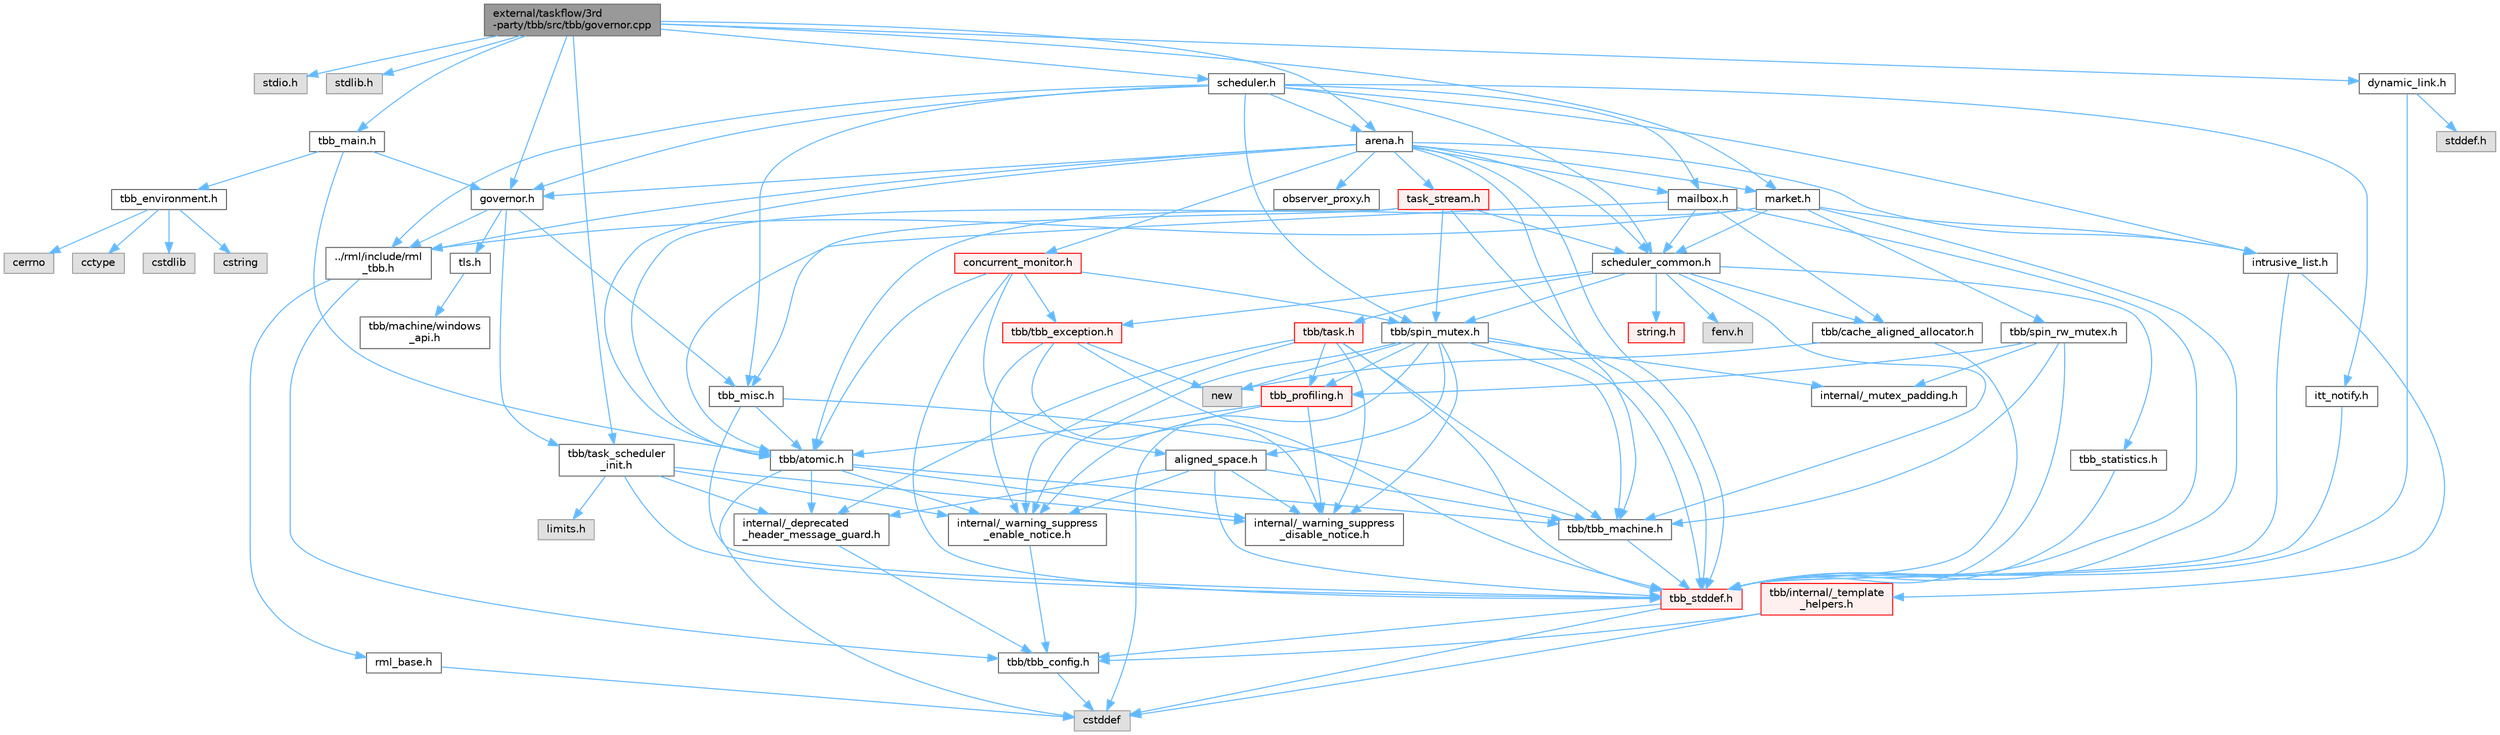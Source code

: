digraph "external/taskflow/3rd-party/tbb/src/tbb/governor.cpp"
{
 // LATEX_PDF_SIZE
  bgcolor="transparent";
  edge [fontname=Helvetica,fontsize=10,labelfontname=Helvetica,labelfontsize=10];
  node [fontname=Helvetica,fontsize=10,shape=box,height=0.2,width=0.4];
  Node1 [id="Node000001",label="external/taskflow/3rd\l-party/tbb/src/tbb/governor.cpp",height=0.2,width=0.4,color="gray40", fillcolor="grey60", style="filled", fontcolor="black",tooltip=" "];
  Node1 -> Node2 [id="edge1_Node000001_Node000002",color="steelblue1",style="solid",tooltip=" "];
  Node2 [id="Node000002",label="stdio.h",height=0.2,width=0.4,color="grey60", fillcolor="#E0E0E0", style="filled",tooltip=" "];
  Node1 -> Node3 [id="edge2_Node000001_Node000003",color="steelblue1",style="solid",tooltip=" "];
  Node3 [id="Node000003",label="stdlib.h",height=0.2,width=0.4,color="grey60", fillcolor="#E0E0E0", style="filled",tooltip=" "];
  Node1 -> Node4 [id="edge3_Node000001_Node000004",color="steelblue1",style="solid",tooltip=" "];
  Node4 [id="Node000004",label="governor.h",height=0.2,width=0.4,color="grey40", fillcolor="white", style="filled",URL="$governor_8h.html",tooltip=" "];
  Node4 -> Node5 [id="edge4_Node000004_Node000005",color="steelblue1",style="solid",tooltip=" "];
  Node5 [id="Node000005",label="tbb/task_scheduler\l_init.h",height=0.2,width=0.4,color="grey40", fillcolor="white", style="filled",URL="$task__scheduler__init_8h.html",tooltip=" "];
  Node5 -> Node6 [id="edge5_Node000005_Node000006",color="steelblue1",style="solid",tooltip=" "];
  Node6 [id="Node000006",label="internal/_deprecated\l_header_message_guard.h",height=0.2,width=0.4,color="grey40", fillcolor="white", style="filled",URL="$__deprecated__header__message__guard_8h.html",tooltip=" "];
  Node6 -> Node7 [id="edge6_Node000006_Node000007",color="steelblue1",style="solid",tooltip=" "];
  Node7 [id="Node000007",label="tbb/tbb_config.h",height=0.2,width=0.4,color="grey40", fillcolor="white", style="filled",URL="$tbb__config_8h.html",tooltip=" "];
  Node7 -> Node8 [id="edge7_Node000007_Node000008",color="steelblue1",style="solid",tooltip=" "];
  Node8 [id="Node000008",label="cstddef",height=0.2,width=0.4,color="grey60", fillcolor="#E0E0E0", style="filled",tooltip=" "];
  Node5 -> Node9 [id="edge8_Node000005_Node000009",color="steelblue1",style="solid",tooltip=" "];
  Node9 [id="Node000009",label="internal/_warning_suppress\l_enable_notice.h",height=0.2,width=0.4,color="grey40", fillcolor="white", style="filled",URL="$__warning__suppress__enable__notice_8h.html",tooltip=" "];
  Node9 -> Node7 [id="edge9_Node000009_Node000007",color="steelblue1",style="solid",tooltip=" "];
  Node5 -> Node10 [id="edge10_Node000005_Node000010",color="steelblue1",style="solid",tooltip=" "];
  Node10 [id="Node000010",label="tbb_stddef.h",height=0.2,width=0.4,color="red", fillcolor="#FFF0F0", style="filled",URL="$tbb__stddef_8h.html",tooltip=" "];
  Node10 -> Node7 [id="edge11_Node000010_Node000007",color="steelblue1",style="solid",tooltip=" "];
  Node10 -> Node8 [id="edge12_Node000010_Node000008",color="steelblue1",style="solid",tooltip=" "];
  Node5 -> Node12 [id="edge13_Node000005_Node000012",color="steelblue1",style="solid",tooltip=" "];
  Node12 [id="Node000012",label="limits.h",height=0.2,width=0.4,color="grey60", fillcolor="#E0E0E0", style="filled",tooltip=" "];
  Node5 -> Node13 [id="edge14_Node000005_Node000013",color="steelblue1",style="solid",tooltip=" "];
  Node13 [id="Node000013",label="internal/_warning_suppress\l_disable_notice.h",height=0.2,width=0.4,color="grey40", fillcolor="white", style="filled",URL="$__warning__suppress__disable__notice_8h.html",tooltip=" "];
  Node4 -> Node14 [id="edge15_Node000004_Node000014",color="steelblue1",style="solid",tooltip=" "];
  Node14 [id="Node000014",label="../rml/include/rml\l_tbb.h",height=0.2,width=0.4,color="grey40", fillcolor="white", style="filled",URL="$rml__tbb_8h.html",tooltip=" "];
  Node14 -> Node7 [id="edge16_Node000014_Node000007",color="steelblue1",style="solid",tooltip=" "];
  Node14 -> Node15 [id="edge17_Node000014_Node000015",color="steelblue1",style="solid",tooltip=" "];
  Node15 [id="Node000015",label="rml_base.h",height=0.2,width=0.4,color="grey40", fillcolor="white", style="filled",URL="$rml__base_8h.html",tooltip=" "];
  Node15 -> Node8 [id="edge18_Node000015_Node000008",color="steelblue1",style="solid",tooltip=" "];
  Node4 -> Node16 [id="edge19_Node000004_Node000016",color="steelblue1",style="solid",tooltip=" "];
  Node16 [id="Node000016",label="tbb_misc.h",height=0.2,width=0.4,color="grey40", fillcolor="white", style="filled",URL="$tbb__misc_8h.html",tooltip=" "];
  Node16 -> Node10 [id="edge20_Node000016_Node000010",color="steelblue1",style="solid",tooltip=" "];
  Node16 -> Node17 [id="edge21_Node000016_Node000017",color="steelblue1",style="solid",tooltip=" "];
  Node17 [id="Node000017",label="tbb/tbb_machine.h",height=0.2,width=0.4,color="grey40", fillcolor="white", style="filled",URL="$tbb__machine_8h.html",tooltip=" "];
  Node17 -> Node10 [id="edge22_Node000017_Node000010",color="steelblue1",style="solid",tooltip=" "];
  Node16 -> Node18 [id="edge23_Node000016_Node000018",color="steelblue1",style="solid",tooltip=" "];
  Node18 [id="Node000018",label="tbb/atomic.h",height=0.2,width=0.4,color="grey40", fillcolor="white", style="filled",URL="$external_2taskflow_23rd-party_2tbb_2include_2tbb_2atomic_8h.html",tooltip=" "];
  Node18 -> Node6 [id="edge24_Node000018_Node000006",color="steelblue1",style="solid",tooltip=" "];
  Node18 -> Node9 [id="edge25_Node000018_Node000009",color="steelblue1",style="solid",tooltip=" "];
  Node18 -> Node8 [id="edge26_Node000018_Node000008",color="steelblue1",style="solid",tooltip=" "];
  Node18 -> Node17 [id="edge27_Node000018_Node000017",color="steelblue1",style="solid",tooltip=" "];
  Node18 -> Node13 [id="edge28_Node000018_Node000013",color="steelblue1",style="solid",tooltip=" "];
  Node4 -> Node19 [id="edge29_Node000004_Node000019",color="steelblue1",style="solid",tooltip=" "];
  Node19 [id="Node000019",label="tls.h",height=0.2,width=0.4,color="grey40", fillcolor="white", style="filled",URL="$tls_8h.html",tooltip=" "];
  Node19 -> Node20 [id="edge30_Node000019_Node000020",color="steelblue1",style="solid",tooltip=" "];
  Node20 [id="Node000020",label="tbb/machine/windows\l_api.h",height=0.2,width=0.4,color="grey40", fillcolor="white", style="filled",URL="$windows__api_8h.html",tooltip=" "];
  Node1 -> Node21 [id="edge31_Node000001_Node000021",color="steelblue1",style="solid",tooltip=" "];
  Node21 [id="Node000021",label="tbb_main.h",height=0.2,width=0.4,color="grey40", fillcolor="white", style="filled",URL="$tbb__main_8h.html",tooltip=" "];
  Node21 -> Node18 [id="edge32_Node000021_Node000018",color="steelblue1",style="solid",tooltip=" "];
  Node21 -> Node4 [id="edge33_Node000021_Node000004",color="steelblue1",style="solid",tooltip=" "];
  Node21 -> Node22 [id="edge34_Node000021_Node000022",color="steelblue1",style="solid",tooltip=" "];
  Node22 [id="Node000022",label="tbb_environment.h",height=0.2,width=0.4,color="grey40", fillcolor="white", style="filled",URL="$tbb__environment_8h.html",tooltip=" "];
  Node22 -> Node23 [id="edge35_Node000022_Node000023",color="steelblue1",style="solid",tooltip=" "];
  Node23 [id="Node000023",label="cstdlib",height=0.2,width=0.4,color="grey60", fillcolor="#E0E0E0", style="filled",tooltip=" "];
  Node22 -> Node24 [id="edge36_Node000022_Node000024",color="steelblue1",style="solid",tooltip=" "];
  Node24 [id="Node000024",label="cstring",height=0.2,width=0.4,color="grey60", fillcolor="#E0E0E0", style="filled",tooltip=" "];
  Node22 -> Node25 [id="edge37_Node000022_Node000025",color="steelblue1",style="solid",tooltip=" "];
  Node25 [id="Node000025",label="cerrno",height=0.2,width=0.4,color="grey60", fillcolor="#E0E0E0", style="filled",tooltip=" "];
  Node22 -> Node26 [id="edge38_Node000022_Node000026",color="steelblue1",style="solid",tooltip=" "];
  Node26 [id="Node000026",label="cctype",height=0.2,width=0.4,color="grey60", fillcolor="#E0E0E0", style="filled",tooltip=" "];
  Node1 -> Node27 [id="edge39_Node000001_Node000027",color="steelblue1",style="solid",tooltip=" "];
  Node27 [id="Node000027",label="scheduler.h",height=0.2,width=0.4,color="grey40", fillcolor="white", style="filled",URL="$scheduler_8h.html",tooltip=" "];
  Node27 -> Node28 [id="edge40_Node000027_Node000028",color="steelblue1",style="solid",tooltip=" "];
  Node28 [id="Node000028",label="scheduler_common.h",height=0.2,width=0.4,color="grey40", fillcolor="white", style="filled",URL="$scheduler__common_8h.html",tooltip=" "];
  Node28 -> Node17 [id="edge41_Node000028_Node000017",color="steelblue1",style="solid",tooltip=" "];
  Node28 -> Node29 [id="edge42_Node000028_Node000029",color="steelblue1",style="solid",tooltip=" "];
  Node29 [id="Node000029",label="tbb/cache_aligned_allocator.h",height=0.2,width=0.4,color="grey40", fillcolor="white", style="filled",URL="$cache__aligned__allocator_8h.html",tooltip=" "];
  Node29 -> Node30 [id="edge43_Node000029_Node000030",color="steelblue1",style="solid",tooltip=" "];
  Node30 [id="Node000030",label="new",height=0.2,width=0.4,color="grey60", fillcolor="#E0E0E0", style="filled",tooltip=" "];
  Node29 -> Node10 [id="edge44_Node000029_Node000010",color="steelblue1",style="solid",tooltip=" "];
  Node28 -> Node31 [id="edge45_Node000028_Node000031",color="steelblue1",style="solid",tooltip=" "];
  Node31 [id="Node000031",label="string.h",height=0.2,width=0.4,color="red", fillcolor="#FFF0F0", style="filled",URL="$string_8h.html",tooltip=" "];
  Node28 -> Node175 [id="edge46_Node000028_Node000175",color="steelblue1",style="solid",tooltip=" "];
  Node175 [id="Node000175",label="tbb_statistics.h",height=0.2,width=0.4,color="grey40", fillcolor="white", style="filled",URL="$tbb__statistics_8h.html",tooltip=" "];
  Node175 -> Node10 [id="edge47_Node000175_Node000010",color="steelblue1",style="solid",tooltip=" "];
  Node28 -> Node176 [id="edge48_Node000028_Node000176",color="steelblue1",style="solid",tooltip=" "];
  Node176 [id="Node000176",label="tbb/task.h",height=0.2,width=0.4,color="red", fillcolor="#FFF0F0", style="filled",URL="$task_8h.html",tooltip=" "];
  Node176 -> Node6 [id="edge49_Node000176_Node000006",color="steelblue1",style="solid",tooltip=" "];
  Node176 -> Node9 [id="edge50_Node000176_Node000009",color="steelblue1",style="solid",tooltip=" "];
  Node176 -> Node10 [id="edge51_Node000176_Node000010",color="steelblue1",style="solid",tooltip=" "];
  Node176 -> Node17 [id="edge52_Node000176_Node000017",color="steelblue1",style="solid",tooltip=" "];
  Node176 -> Node177 [id="edge53_Node000176_Node000177",color="steelblue1",style="solid",tooltip=" "];
  Node177 [id="Node000177",label="tbb_profiling.h",height=0.2,width=0.4,color="red", fillcolor="#FFF0F0", style="filled",URL="$tbb__profiling_8h.html",tooltip=" "];
  Node177 -> Node9 [id="edge54_Node000177_Node000009",color="steelblue1",style="solid",tooltip=" "];
  Node177 -> Node18 [id="edge55_Node000177_Node000018",color="steelblue1",style="solid",tooltip=" "];
  Node177 -> Node13 [id="edge56_Node000177_Node000013",color="steelblue1",style="solid",tooltip=" "];
  Node176 -> Node13 [id="edge57_Node000176_Node000013",color="steelblue1",style="solid",tooltip=" "];
  Node28 -> Node180 [id="edge58_Node000028_Node000180",color="steelblue1",style="solid",tooltip=" "];
  Node180 [id="Node000180",label="tbb/tbb_exception.h",height=0.2,width=0.4,color="red", fillcolor="#FFF0F0", style="filled",URL="$tbb__exception_8h.html",tooltip=" "];
  Node180 -> Node9 [id="edge59_Node000180_Node000009",color="steelblue1",style="solid",tooltip=" "];
  Node180 -> Node10 [id="edge60_Node000180_Node000010",color="steelblue1",style="solid",tooltip=" "];
  Node180 -> Node30 [id="edge61_Node000180_Node000030",color="steelblue1",style="solid",tooltip=" "];
  Node180 -> Node13 [id="edge62_Node000180_Node000013",color="steelblue1",style="solid",tooltip=" "];
  Node28 -> Node184 [id="edge63_Node000028_Node000184",color="steelblue1",style="solid",tooltip=" "];
  Node184 [id="Node000184",label="tbb/spin_mutex.h",height=0.2,width=0.4,color="grey40", fillcolor="white", style="filled",URL="$external_2taskflow_23rd-party_2tbb_2include_2tbb_2spin__mutex_8h.html",tooltip=" "];
  Node184 -> Node9 [id="edge64_Node000184_Node000009",color="steelblue1",style="solid",tooltip=" "];
  Node184 -> Node8 [id="edge65_Node000184_Node000008",color="steelblue1",style="solid",tooltip=" "];
  Node184 -> Node30 [id="edge66_Node000184_Node000030",color="steelblue1",style="solid",tooltip=" "];
  Node184 -> Node185 [id="edge67_Node000184_Node000185",color="steelblue1",style="solid",tooltip=" "];
  Node185 [id="Node000185",label="aligned_space.h",height=0.2,width=0.4,color="grey40", fillcolor="white", style="filled",URL="$aligned__space_8h.html",tooltip=" "];
  Node185 -> Node6 [id="edge68_Node000185_Node000006",color="steelblue1",style="solid",tooltip=" "];
  Node185 -> Node9 [id="edge69_Node000185_Node000009",color="steelblue1",style="solid",tooltip=" "];
  Node185 -> Node10 [id="edge70_Node000185_Node000010",color="steelblue1",style="solid",tooltip=" "];
  Node185 -> Node17 [id="edge71_Node000185_Node000017",color="steelblue1",style="solid",tooltip=" "];
  Node185 -> Node13 [id="edge72_Node000185_Node000013",color="steelblue1",style="solid",tooltip=" "];
  Node184 -> Node10 [id="edge73_Node000184_Node000010",color="steelblue1",style="solid",tooltip=" "];
  Node184 -> Node17 [id="edge74_Node000184_Node000017",color="steelblue1",style="solid",tooltip=" "];
  Node184 -> Node177 [id="edge75_Node000184_Node000177",color="steelblue1",style="solid",tooltip=" "];
  Node184 -> Node186 [id="edge76_Node000184_Node000186",color="steelblue1",style="solid",tooltip=" "];
  Node186 [id="Node000186",label="internal/_mutex_padding.h",height=0.2,width=0.4,color="grey40", fillcolor="white", style="filled",URL="$__mutex__padding_8h.html",tooltip=" "];
  Node184 -> Node13 [id="edge77_Node000184_Node000013",color="steelblue1",style="solid",tooltip=" "];
  Node28 -> Node187 [id="edge78_Node000028_Node000187",color="steelblue1",style="solid",tooltip=" "];
  Node187 [id="Node000187",label="fenv.h",height=0.2,width=0.4,color="grey60", fillcolor="#E0E0E0", style="filled",tooltip=" "];
  Node27 -> Node184 [id="edge79_Node000027_Node000184",color="steelblue1",style="solid",tooltip=" "];
  Node27 -> Node188 [id="edge80_Node000027_Node000188",color="steelblue1",style="solid",tooltip=" "];
  Node188 [id="Node000188",label="mailbox.h",height=0.2,width=0.4,color="grey40", fillcolor="white", style="filled",URL="$mailbox_8h.html",tooltip=" "];
  Node188 -> Node10 [id="edge81_Node000188_Node000010",color="steelblue1",style="solid",tooltip=" "];
  Node188 -> Node29 [id="edge82_Node000188_Node000029",color="steelblue1",style="solid",tooltip=" "];
  Node188 -> Node28 [id="edge83_Node000188_Node000028",color="steelblue1",style="solid",tooltip=" "];
  Node188 -> Node18 [id="edge84_Node000188_Node000018",color="steelblue1",style="solid",tooltip=" "];
  Node27 -> Node16 [id="edge85_Node000027_Node000016",color="steelblue1",style="solid",tooltip=" "];
  Node27 -> Node189 [id="edge86_Node000027_Node000189",color="steelblue1",style="solid",tooltip=" "];
  Node189 [id="Node000189",label="itt_notify.h",height=0.2,width=0.4,color="grey40", fillcolor="white", style="filled",URL="$itt__notify_8h.html",tooltip=" "];
  Node189 -> Node10 [id="edge87_Node000189_Node000010",color="steelblue1",style="solid",tooltip=" "];
  Node27 -> Node14 [id="edge88_Node000027_Node000014",color="steelblue1",style="solid",tooltip=" "];
  Node27 -> Node190 [id="edge89_Node000027_Node000190",color="steelblue1",style="solid",tooltip=" "];
  Node190 [id="Node000190",label="intrusive_list.h",height=0.2,width=0.4,color="grey40", fillcolor="white", style="filled",URL="$external_2taskflow_23rd-party_2tbb_2src_2tbb_2intrusive__list_8h.html",tooltip=" "];
  Node190 -> Node10 [id="edge90_Node000190_Node000010",color="steelblue1",style="solid",tooltip=" "];
  Node190 -> Node191 [id="edge91_Node000190_Node000191",color="steelblue1",style="solid",tooltip=" "];
  Node191 [id="Node000191",label="tbb/internal/_template\l_helpers.h",height=0.2,width=0.4,color="red", fillcolor="#FFF0F0", style="filled",URL="$__template__helpers_8h.html",tooltip=" "];
  Node191 -> Node8 [id="edge92_Node000191_Node000008",color="steelblue1",style="solid",tooltip=" "];
  Node191 -> Node7 [id="edge93_Node000191_Node000007",color="steelblue1",style="solid",tooltip=" "];
  Node27 -> Node192 [id="edge94_Node000027_Node000192",color="steelblue1",style="solid",tooltip=" "];
  Node192 [id="Node000192",label="arena.h",height=0.2,width=0.4,color="grey40", fillcolor="white", style="filled",URL="$arena_8h.html",tooltip=" "];
  Node192 -> Node10 [id="edge95_Node000192_Node000010",color="steelblue1",style="solid",tooltip=" "];
  Node192 -> Node18 [id="edge96_Node000192_Node000018",color="steelblue1",style="solid",tooltip=" "];
  Node192 -> Node17 [id="edge97_Node000192_Node000017",color="steelblue1",style="solid",tooltip=" "];
  Node192 -> Node28 [id="edge98_Node000192_Node000028",color="steelblue1",style="solid",tooltip=" "];
  Node192 -> Node190 [id="edge99_Node000192_Node000190",color="steelblue1",style="solid",tooltip=" "];
  Node192 -> Node193 [id="edge100_Node000192_Node000193",color="steelblue1",style="solid",tooltip=" "];
  Node193 [id="Node000193",label="task_stream.h",height=0.2,width=0.4,color="red", fillcolor="#FFF0F0", style="filled",URL="$task__stream_8h.html",tooltip=" "];
  Node193 -> Node10 [id="edge101_Node000193_Node000010",color="steelblue1",style="solid",tooltip=" "];
  Node193 -> Node18 [id="edge102_Node000193_Node000018",color="steelblue1",style="solid",tooltip=" "];
  Node193 -> Node184 [id="edge103_Node000193_Node000184",color="steelblue1",style="solid",tooltip=" "];
  Node193 -> Node28 [id="edge104_Node000193_Node000028",color="steelblue1",style="solid",tooltip=" "];
  Node193 -> Node16 [id="edge105_Node000193_Node000016",color="steelblue1",style="solid",tooltip=" "];
  Node192 -> Node14 [id="edge106_Node000192_Node000014",color="steelblue1",style="solid",tooltip=" "];
  Node192 -> Node188 [id="edge107_Node000192_Node000188",color="steelblue1",style="solid",tooltip=" "];
  Node192 -> Node195 [id="edge108_Node000192_Node000195",color="steelblue1",style="solid",tooltip=" "];
  Node195 [id="Node000195",label="observer_proxy.h",height=0.2,width=0.4,color="grey40", fillcolor="white", style="filled",URL="$observer__proxy_8h.html",tooltip=" "];
  Node192 -> Node196 [id="edge109_Node000192_Node000196",color="steelblue1",style="solid",tooltip=" "];
  Node196 [id="Node000196",label="market.h",height=0.2,width=0.4,color="grey40", fillcolor="white", style="filled",URL="$market_8h.html",tooltip=" "];
  Node196 -> Node10 [id="edge110_Node000196_Node000010",color="steelblue1",style="solid",tooltip=" "];
  Node196 -> Node28 [id="edge111_Node000196_Node000028",color="steelblue1",style="solid",tooltip=" "];
  Node196 -> Node18 [id="edge112_Node000196_Node000018",color="steelblue1",style="solid",tooltip=" "];
  Node196 -> Node197 [id="edge113_Node000196_Node000197",color="steelblue1",style="solid",tooltip=" "];
  Node197 [id="Node000197",label="tbb/spin_rw_mutex.h",height=0.2,width=0.4,color="grey40", fillcolor="white", style="filled",URL="$spin__rw__mutex_8h.html",tooltip=" "];
  Node197 -> Node10 [id="edge114_Node000197_Node000010",color="steelblue1",style="solid",tooltip=" "];
  Node197 -> Node17 [id="edge115_Node000197_Node000017",color="steelblue1",style="solid",tooltip=" "];
  Node197 -> Node177 [id="edge116_Node000197_Node000177",color="steelblue1",style="solid",tooltip=" "];
  Node197 -> Node186 [id="edge117_Node000197_Node000186",color="steelblue1",style="solid",tooltip=" "];
  Node196 -> Node14 [id="edge118_Node000196_Node000014",color="steelblue1",style="solid",tooltip=" "];
  Node196 -> Node190 [id="edge119_Node000196_Node000190",color="steelblue1",style="solid",tooltip=" "];
  Node192 -> Node4 [id="edge120_Node000192_Node000004",color="steelblue1",style="solid",tooltip=" "];
  Node192 -> Node198 [id="edge121_Node000192_Node000198",color="steelblue1",style="solid",tooltip=" "];
  Node198 [id="Node000198",label="concurrent_monitor.h",height=0.2,width=0.4,color="red", fillcolor="#FFF0F0", style="filled",URL="$concurrent__monitor_8h.html",tooltip=" "];
  Node198 -> Node10 [id="edge122_Node000198_Node000010",color="steelblue1",style="solid",tooltip=" "];
  Node198 -> Node18 [id="edge123_Node000198_Node000018",color="steelblue1",style="solid",tooltip=" "];
  Node198 -> Node184 [id="edge124_Node000198_Node000184",color="steelblue1",style="solid",tooltip=" "];
  Node198 -> Node180 [id="edge125_Node000198_Node000180",color="steelblue1",style="solid",tooltip=" "];
  Node198 -> Node185 [id="edge126_Node000198_Node000185",color="steelblue1",style="solid",tooltip=" "];
  Node27 -> Node4 [id="edge127_Node000027_Node000004",color="steelblue1",style="solid",tooltip=" "];
  Node1 -> Node196 [id="edge128_Node000001_Node000196",color="steelblue1",style="solid",tooltip=" "];
  Node1 -> Node192 [id="edge129_Node000001_Node000192",color="steelblue1",style="solid",tooltip=" "];
  Node1 -> Node5 [id="edge130_Node000001_Node000005",color="steelblue1",style="solid",tooltip=" "];
  Node1 -> Node200 [id="edge131_Node000001_Node000200",color="steelblue1",style="solid",tooltip=" "];
  Node200 [id="Node000200",label="dynamic_link.h",height=0.2,width=0.4,color="grey40", fillcolor="white", style="filled",URL="$dynamic__link_8h.html",tooltip=" "];
  Node200 -> Node10 [id="edge132_Node000200_Node000010",color="steelblue1",style="solid",tooltip=" "];
  Node200 -> Node47 [id="edge133_Node000200_Node000047",color="steelblue1",style="solid",tooltip=" "];
  Node47 [id="Node000047",label="stddef.h",height=0.2,width=0.4,color="grey60", fillcolor="#E0E0E0", style="filled",tooltip=" "];
}
